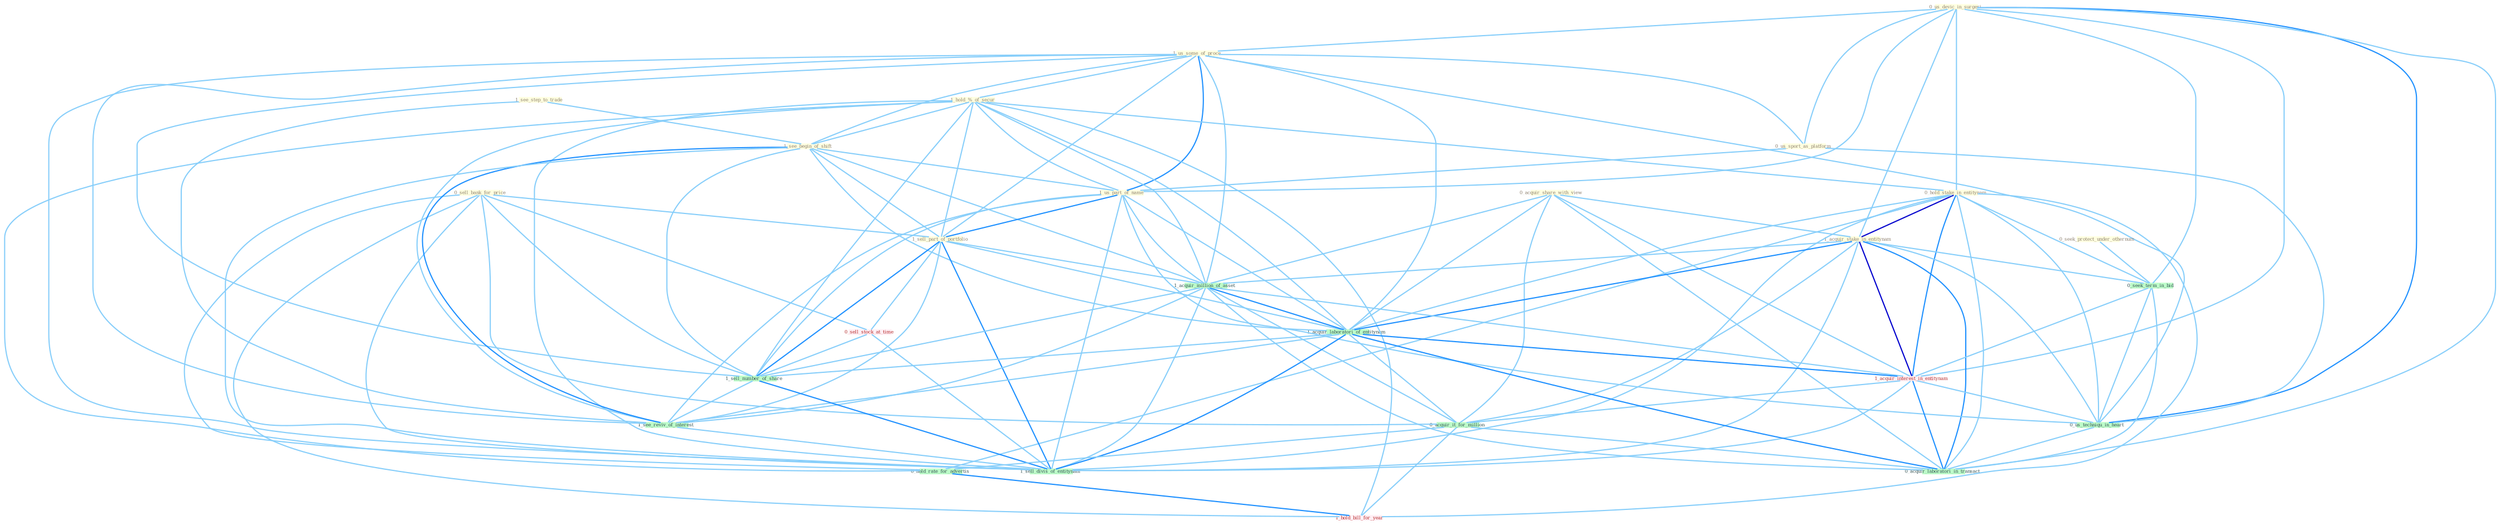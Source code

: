 Graph G{ 
    node
    [shape=polygon,style=filled,width=.5,height=.06,color="#BDFCC9",fixedsize=true,fontsize=4,
    fontcolor="#2f4f4f"];
    {node
    [color="#ffffe0", fontcolor="#8b7d6b"] "0_us_devic_in_surgeri " "1_us_some_of_proce " "0_sell_bank_for_price " "1_hold_%_of_secur " "1_see_step_to_trade " "0_hold_stake_in_entitynam " "0_acquir_share_with_view " "1_acquir_stake_in_entitynam " "0_us_sport_as_platform " "1_see_begin_of_shift " "0_seek_protect_under_othernum " "1_us_part_of_name " "1_sell_part_of_portfolio "}
{node [color="#fff0f5", fontcolor="#b22222"] "1_acquir_interest_in_entitynam " "0_sell_stock_at_time " "1_hold_bill_for_year "}
edge [color="#B0E2FF"];

	"0_us_devic_in_surgeri " -- "1_us_some_of_proce " [w="1", color="#87cefa" ];
	"0_us_devic_in_surgeri " -- "0_hold_stake_in_entitynam " [w="1", color="#87cefa" ];
	"0_us_devic_in_surgeri " -- "1_acquir_stake_in_entitynam " [w="1", color="#87cefa" ];
	"0_us_devic_in_surgeri " -- "0_us_sport_as_platform " [w="1", color="#87cefa" ];
	"0_us_devic_in_surgeri " -- "1_us_part_of_name " [w="1", color="#87cefa" ];
	"0_us_devic_in_surgeri " -- "0_seek_term_in_bid " [w="1", color="#87cefa" ];
	"0_us_devic_in_surgeri " -- "1_acquir_interest_in_entitynam " [w="1", color="#87cefa" ];
	"0_us_devic_in_surgeri " -- "0_us_techniqu_in_heart " [w="2", color="#1e90ff" , len=0.8];
	"0_us_devic_in_surgeri " -- "0_acquir_laboratori_in_transact " [w="1", color="#87cefa" ];
	"1_us_some_of_proce " -- "1_hold_%_of_secur " [w="1", color="#87cefa" ];
	"1_us_some_of_proce " -- "0_us_sport_as_platform " [w="1", color="#87cefa" ];
	"1_us_some_of_proce " -- "1_see_begin_of_shift " [w="1", color="#87cefa" ];
	"1_us_some_of_proce " -- "1_us_part_of_name " [w="2", color="#1e90ff" , len=0.8];
	"1_us_some_of_proce " -- "1_sell_part_of_portfolio " [w="1", color="#87cefa" ];
	"1_us_some_of_proce " -- "1_acquir_million_of_asset " [w="1", color="#87cefa" ];
	"1_us_some_of_proce " -- "1_acquir_laboratori_of_entitynam " [w="1", color="#87cefa" ];
	"1_us_some_of_proce " -- "0_us_techniqu_in_heart " [w="1", color="#87cefa" ];
	"1_us_some_of_proce " -- "1_sell_number_of_share " [w="1", color="#87cefa" ];
	"1_us_some_of_proce " -- "1_see_reviv_of_interest " [w="1", color="#87cefa" ];
	"1_us_some_of_proce " -- "1_sell_divis_of_entitynam " [w="1", color="#87cefa" ];
	"0_sell_bank_for_price " -- "1_sell_part_of_portfolio " [w="1", color="#87cefa" ];
	"0_sell_bank_for_price " -- "0_acquir_it_for_million " [w="1", color="#87cefa" ];
	"0_sell_bank_for_price " -- "0_hold_rate_for_advertis " [w="1", color="#87cefa" ];
	"0_sell_bank_for_price " -- "0_sell_stock_at_time " [w="1", color="#87cefa" ];
	"0_sell_bank_for_price " -- "1_sell_number_of_share " [w="1", color="#87cefa" ];
	"0_sell_bank_for_price " -- "1_hold_bill_for_year " [w="1", color="#87cefa" ];
	"0_sell_bank_for_price " -- "1_sell_divis_of_entitynam " [w="1", color="#87cefa" ];
	"1_hold_%_of_secur " -- "0_hold_stake_in_entitynam " [w="1", color="#87cefa" ];
	"1_hold_%_of_secur " -- "1_see_begin_of_shift " [w="1", color="#87cefa" ];
	"1_hold_%_of_secur " -- "1_us_part_of_name " [w="1", color="#87cefa" ];
	"1_hold_%_of_secur " -- "1_sell_part_of_portfolio " [w="1", color="#87cefa" ];
	"1_hold_%_of_secur " -- "1_acquir_million_of_asset " [w="1", color="#87cefa" ];
	"1_hold_%_of_secur " -- "1_acquir_laboratori_of_entitynam " [w="1", color="#87cefa" ];
	"1_hold_%_of_secur " -- "0_hold_rate_for_advertis " [w="1", color="#87cefa" ];
	"1_hold_%_of_secur " -- "1_sell_number_of_share " [w="1", color="#87cefa" ];
	"1_hold_%_of_secur " -- "1_see_reviv_of_interest " [w="1", color="#87cefa" ];
	"1_hold_%_of_secur " -- "1_hold_bill_for_year " [w="1", color="#87cefa" ];
	"1_hold_%_of_secur " -- "1_sell_divis_of_entitynam " [w="1", color="#87cefa" ];
	"1_see_step_to_trade " -- "1_see_begin_of_shift " [w="1", color="#87cefa" ];
	"1_see_step_to_trade " -- "1_see_reviv_of_interest " [w="1", color="#87cefa" ];
	"0_hold_stake_in_entitynam " -- "1_acquir_stake_in_entitynam " [w="3", color="#0000cd" , len=0.6];
	"0_hold_stake_in_entitynam " -- "1_acquir_laboratori_of_entitynam " [w="1", color="#87cefa" ];
	"0_hold_stake_in_entitynam " -- "0_seek_term_in_bid " [w="1", color="#87cefa" ];
	"0_hold_stake_in_entitynam " -- "1_acquir_interest_in_entitynam " [w="2", color="#1e90ff" , len=0.8];
	"0_hold_stake_in_entitynam " -- "0_us_techniqu_in_heart " [w="1", color="#87cefa" ];
	"0_hold_stake_in_entitynam " -- "0_hold_rate_for_advertis " [w="1", color="#87cefa" ];
	"0_hold_stake_in_entitynam " -- "0_acquir_laboratori_in_transact " [w="1", color="#87cefa" ];
	"0_hold_stake_in_entitynam " -- "1_hold_bill_for_year " [w="1", color="#87cefa" ];
	"0_hold_stake_in_entitynam " -- "1_sell_divis_of_entitynam " [w="1", color="#87cefa" ];
	"0_acquir_share_with_view " -- "1_acquir_stake_in_entitynam " [w="1", color="#87cefa" ];
	"0_acquir_share_with_view " -- "1_acquir_million_of_asset " [w="1", color="#87cefa" ];
	"0_acquir_share_with_view " -- "1_acquir_laboratori_of_entitynam " [w="1", color="#87cefa" ];
	"0_acquir_share_with_view " -- "1_acquir_interest_in_entitynam " [w="1", color="#87cefa" ];
	"0_acquir_share_with_view " -- "0_acquir_it_for_million " [w="1", color="#87cefa" ];
	"0_acquir_share_with_view " -- "0_acquir_laboratori_in_transact " [w="1", color="#87cefa" ];
	"1_acquir_stake_in_entitynam " -- "1_acquir_million_of_asset " [w="1", color="#87cefa" ];
	"1_acquir_stake_in_entitynam " -- "1_acquir_laboratori_of_entitynam " [w="2", color="#1e90ff" , len=0.8];
	"1_acquir_stake_in_entitynam " -- "0_seek_term_in_bid " [w="1", color="#87cefa" ];
	"1_acquir_stake_in_entitynam " -- "1_acquir_interest_in_entitynam " [w="3", color="#0000cd" , len=0.6];
	"1_acquir_stake_in_entitynam " -- "0_us_techniqu_in_heart " [w="1", color="#87cefa" ];
	"1_acquir_stake_in_entitynam " -- "0_acquir_it_for_million " [w="1", color="#87cefa" ];
	"1_acquir_stake_in_entitynam " -- "0_acquir_laboratori_in_transact " [w="2", color="#1e90ff" , len=0.8];
	"1_acquir_stake_in_entitynam " -- "1_sell_divis_of_entitynam " [w="1", color="#87cefa" ];
	"0_us_sport_as_platform " -- "1_us_part_of_name " [w="1", color="#87cefa" ];
	"0_us_sport_as_platform " -- "0_us_techniqu_in_heart " [w="1", color="#87cefa" ];
	"1_see_begin_of_shift " -- "1_us_part_of_name " [w="1", color="#87cefa" ];
	"1_see_begin_of_shift " -- "1_sell_part_of_portfolio " [w="1", color="#87cefa" ];
	"1_see_begin_of_shift " -- "1_acquir_million_of_asset " [w="1", color="#87cefa" ];
	"1_see_begin_of_shift " -- "1_acquir_laboratori_of_entitynam " [w="1", color="#87cefa" ];
	"1_see_begin_of_shift " -- "1_sell_number_of_share " [w="1", color="#87cefa" ];
	"1_see_begin_of_shift " -- "1_see_reviv_of_interest " [w="2", color="#1e90ff" , len=0.8];
	"1_see_begin_of_shift " -- "1_sell_divis_of_entitynam " [w="1", color="#87cefa" ];
	"0_seek_protect_under_othernum " -- "0_seek_term_in_bid " [w="1", color="#87cefa" ];
	"1_us_part_of_name " -- "1_sell_part_of_portfolio " [w="2", color="#1e90ff" , len=0.8];
	"1_us_part_of_name " -- "1_acquir_million_of_asset " [w="1", color="#87cefa" ];
	"1_us_part_of_name " -- "1_acquir_laboratori_of_entitynam " [w="1", color="#87cefa" ];
	"1_us_part_of_name " -- "0_us_techniqu_in_heart " [w="1", color="#87cefa" ];
	"1_us_part_of_name " -- "1_sell_number_of_share " [w="1", color="#87cefa" ];
	"1_us_part_of_name " -- "1_see_reviv_of_interest " [w="1", color="#87cefa" ];
	"1_us_part_of_name " -- "1_sell_divis_of_entitynam " [w="1", color="#87cefa" ];
	"1_sell_part_of_portfolio " -- "1_acquir_million_of_asset " [w="1", color="#87cefa" ];
	"1_sell_part_of_portfolio " -- "1_acquir_laboratori_of_entitynam " [w="1", color="#87cefa" ];
	"1_sell_part_of_portfolio " -- "0_sell_stock_at_time " [w="1", color="#87cefa" ];
	"1_sell_part_of_portfolio " -- "1_sell_number_of_share " [w="2", color="#1e90ff" , len=0.8];
	"1_sell_part_of_portfolio " -- "1_see_reviv_of_interest " [w="1", color="#87cefa" ];
	"1_sell_part_of_portfolio " -- "1_sell_divis_of_entitynam " [w="2", color="#1e90ff" , len=0.8];
	"1_acquir_million_of_asset " -- "1_acquir_laboratori_of_entitynam " [w="2", color="#1e90ff" , len=0.8];
	"1_acquir_million_of_asset " -- "1_acquir_interest_in_entitynam " [w="1", color="#87cefa" ];
	"1_acquir_million_of_asset " -- "0_acquir_it_for_million " [w="1", color="#87cefa" ];
	"1_acquir_million_of_asset " -- "0_acquir_laboratori_in_transact " [w="1", color="#87cefa" ];
	"1_acquir_million_of_asset " -- "1_sell_number_of_share " [w="1", color="#87cefa" ];
	"1_acquir_million_of_asset " -- "1_see_reviv_of_interest " [w="1", color="#87cefa" ];
	"1_acquir_million_of_asset " -- "1_sell_divis_of_entitynam " [w="1", color="#87cefa" ];
	"1_acquir_laboratori_of_entitynam " -- "1_acquir_interest_in_entitynam " [w="2", color="#1e90ff" , len=0.8];
	"1_acquir_laboratori_of_entitynam " -- "0_acquir_it_for_million " [w="1", color="#87cefa" ];
	"1_acquir_laboratori_of_entitynam " -- "0_acquir_laboratori_in_transact " [w="2", color="#1e90ff" , len=0.8];
	"1_acquir_laboratori_of_entitynam " -- "1_sell_number_of_share " [w="1", color="#87cefa" ];
	"1_acquir_laboratori_of_entitynam " -- "1_see_reviv_of_interest " [w="1", color="#87cefa" ];
	"1_acquir_laboratori_of_entitynam " -- "1_sell_divis_of_entitynam " [w="2", color="#1e90ff" , len=0.8];
	"0_seek_term_in_bid " -- "1_acquir_interest_in_entitynam " [w="1", color="#87cefa" ];
	"0_seek_term_in_bid " -- "0_us_techniqu_in_heart " [w="1", color="#87cefa" ];
	"0_seek_term_in_bid " -- "0_acquir_laboratori_in_transact " [w="1", color="#87cefa" ];
	"1_acquir_interest_in_entitynam " -- "0_us_techniqu_in_heart " [w="1", color="#87cefa" ];
	"1_acquir_interest_in_entitynam " -- "0_acquir_it_for_million " [w="1", color="#87cefa" ];
	"1_acquir_interest_in_entitynam " -- "0_acquir_laboratori_in_transact " [w="2", color="#1e90ff" , len=0.8];
	"1_acquir_interest_in_entitynam " -- "1_sell_divis_of_entitynam " [w="1", color="#87cefa" ];
	"0_us_techniqu_in_heart " -- "0_acquir_laboratori_in_transact " [w="1", color="#87cefa" ];
	"0_acquir_it_for_million " -- "0_hold_rate_for_advertis " [w="1", color="#87cefa" ];
	"0_acquir_it_for_million " -- "0_acquir_laboratori_in_transact " [w="1", color="#87cefa" ];
	"0_acquir_it_for_million " -- "1_hold_bill_for_year " [w="1", color="#87cefa" ];
	"0_hold_rate_for_advertis " -- "1_hold_bill_for_year " [w="2", color="#1e90ff" , len=0.8];
	"0_sell_stock_at_time " -- "1_sell_number_of_share " [w="1", color="#87cefa" ];
	"0_sell_stock_at_time " -- "1_sell_divis_of_entitynam " [w="1", color="#87cefa" ];
	"1_sell_number_of_share " -- "1_see_reviv_of_interest " [w="1", color="#87cefa" ];
	"1_sell_number_of_share " -- "1_sell_divis_of_entitynam " [w="2", color="#1e90ff" , len=0.8];
	"1_see_reviv_of_interest " -- "1_sell_divis_of_entitynam " [w="1", color="#87cefa" ];
}